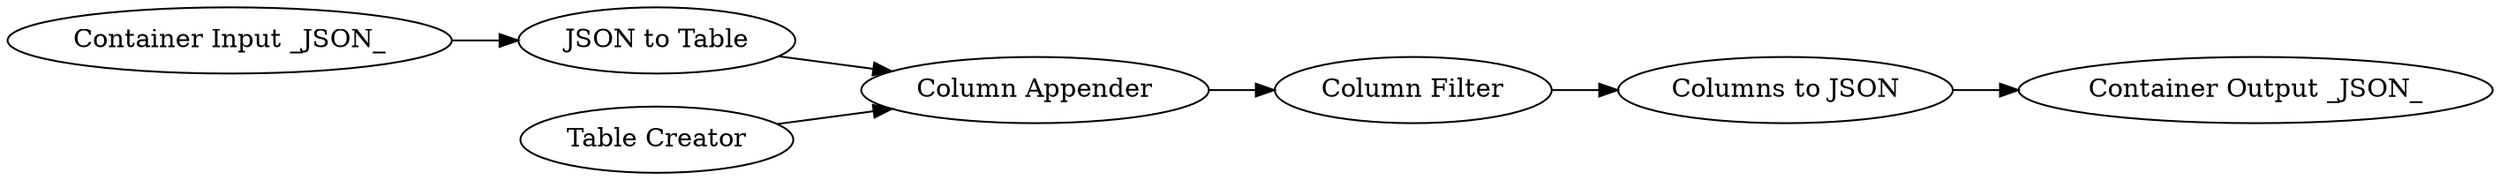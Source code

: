 digraph {
	12 -> 15
	1 -> 8
	13 -> 14
	11 -> 12
	15 -> 13
	8 -> 12
	13 [label="Columns to JSON"]
	1 [label="Container Input _JSON_"]
	11 [label="Table Creator"]
	8 [label="JSON to Table"]
	15 [label="Column Filter"]
	14 [label="Container Output _JSON_"]
	12 [label="Column Appender"]
	rankdir=LR
}
